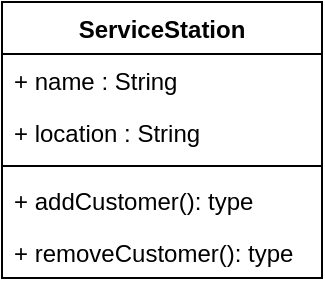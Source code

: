 <mxfile version="24.7.13">
  <diagram name="Page-1" id="usfOtbCKO4RFw14k3cQj">
    <mxGraphModel dx="600" dy="298" grid="1" gridSize="10" guides="1" tooltips="1" connect="1" arrows="1" fold="1" page="1" pageScale="1" pageWidth="850" pageHeight="1100" math="0" shadow="0">
      <root>
        <mxCell id="0" />
        <mxCell id="1" parent="0" />
        <mxCell id="BeGfuIZM-IdvGfix9bW--3" value="ServiceStation" style="swimlane;fontStyle=1;align=center;verticalAlign=top;childLayout=stackLayout;horizontal=1;startSize=26;horizontalStack=0;resizeParent=1;resizeParentMax=0;resizeLast=0;collapsible=1;marginBottom=0;whiteSpace=wrap;html=1;" vertex="1" parent="1">
          <mxGeometry x="40" y="40" width="160" height="138" as="geometry" />
        </mxCell>
        <mxCell id="BeGfuIZM-IdvGfix9bW--4" value="+ name : String" style="text;strokeColor=none;fillColor=none;align=left;verticalAlign=top;spacingLeft=4;spacingRight=4;overflow=hidden;rotatable=0;points=[[0,0.5],[1,0.5]];portConstraint=eastwest;whiteSpace=wrap;html=1;" vertex="1" parent="BeGfuIZM-IdvGfix9bW--3">
          <mxGeometry y="26" width="160" height="26" as="geometry" />
        </mxCell>
        <mxCell id="BeGfuIZM-IdvGfix9bW--8" value="+ location : String" style="text;strokeColor=none;fillColor=none;align=left;verticalAlign=top;spacingLeft=4;spacingRight=4;overflow=hidden;rotatable=0;points=[[0,0.5],[1,0.5]];portConstraint=eastwest;whiteSpace=wrap;html=1;" vertex="1" parent="BeGfuIZM-IdvGfix9bW--3">
          <mxGeometry y="52" width="160" height="26" as="geometry" />
        </mxCell>
        <mxCell id="BeGfuIZM-IdvGfix9bW--5" value="" style="line;strokeWidth=1;fillColor=none;align=left;verticalAlign=middle;spacingTop=-1;spacingLeft=3;spacingRight=3;rotatable=0;labelPosition=right;points=[];portConstraint=eastwest;strokeColor=inherit;" vertex="1" parent="BeGfuIZM-IdvGfix9bW--3">
          <mxGeometry y="78" width="160" height="8" as="geometry" />
        </mxCell>
        <mxCell id="BeGfuIZM-IdvGfix9bW--6" value="+ addCustomer(): type" style="text;strokeColor=none;fillColor=none;align=left;verticalAlign=top;spacingLeft=4;spacingRight=4;overflow=hidden;rotatable=0;points=[[0,0.5],[1,0.5]];portConstraint=eastwest;whiteSpace=wrap;html=1;" vertex="1" parent="BeGfuIZM-IdvGfix9bW--3">
          <mxGeometry y="86" width="160" height="26" as="geometry" />
        </mxCell>
        <mxCell id="BeGfuIZM-IdvGfix9bW--9" value="+ removeCustomer(): type" style="text;strokeColor=none;fillColor=none;align=left;verticalAlign=top;spacingLeft=4;spacingRight=4;overflow=hidden;rotatable=0;points=[[0,0.5],[1,0.5]];portConstraint=eastwest;whiteSpace=wrap;html=1;" vertex="1" parent="BeGfuIZM-IdvGfix9bW--3">
          <mxGeometry y="112" width="160" height="26" as="geometry" />
        </mxCell>
      </root>
    </mxGraphModel>
  </diagram>
</mxfile>
